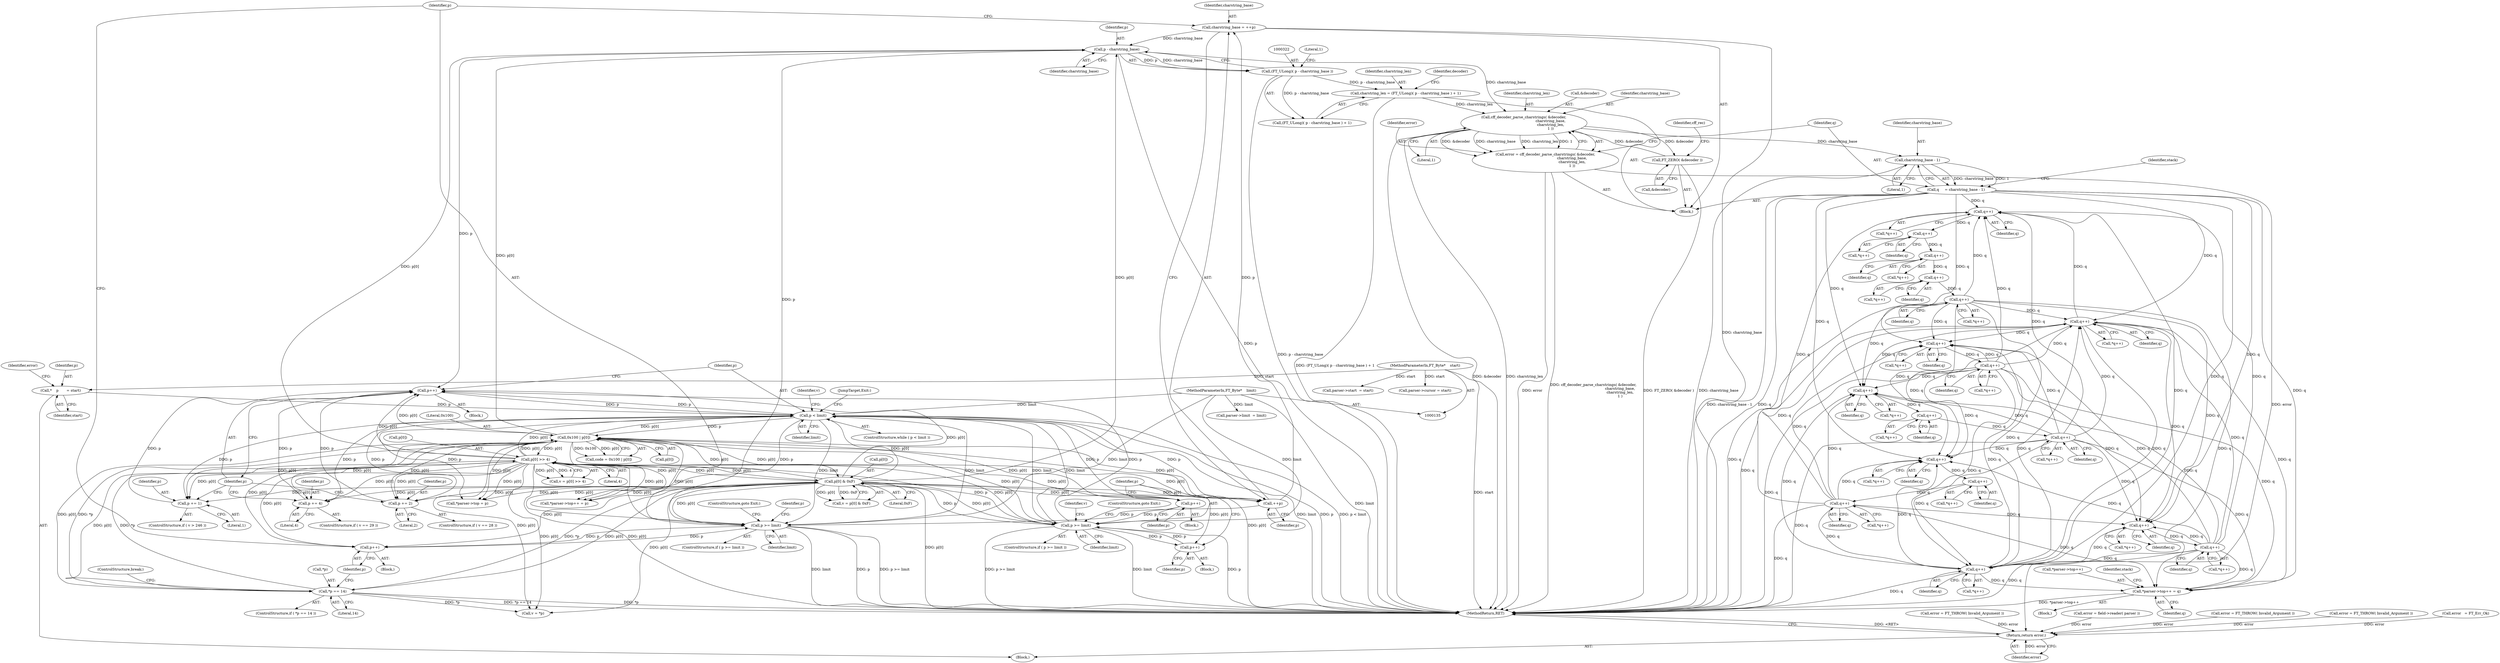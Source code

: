 digraph "0_savannah_beecf80a6deecbaf5d264d4f864451bde4fe98b8@integer" {
"1000318" [label="(Call,charstring_len = (FT_ULong)( p - charstring_base ) + 1)"];
"1000321" [label="(Call,(FT_ULong)( p - charstring_base ))"];
"1000323" [label="(Call,p - charstring_base)"];
"1000675" [label="(Call,0x100 | p[0])"];
"1000239" [label="(Call,p[0] >> 4)"];
"1000251" [label="(Call,p[0] & 0xF)"];
"1000233" [label="(Call,p >= limit)"];
"1000261" [label="(Call,p++)"];
"1000228" [label="(Call,p++)"];
"1000179" [label="(Call,p < limit)"];
"1000141" [label="(Call,*    p       = start)"];
"1000137" [label="(MethodParameterIn,FT_Byte*    start)"];
"1000988" [label="(Call,p++)"];
"1000284" [label="(Call,p += 1)"];
"1000268" [label="(Call,p += 2)"];
"1000276" [label="(Call,p += 4)"];
"1000306" [label="(Call,p >= limit)"];
"1000301" [label="(Call,++p)"];
"1000316" [label="(Call,p++)"];
"1000138" [label="(MethodParameterIn,FT_Byte*    limit)"];
"1000311" [label="(Call,*p == 14)"];
"1000299" [label="(Call,charstring_base = ++p)"];
"1000363" [label="(Call,cff_decoder_parse_charstrings( &decoder,\n                                               charstring_base,\n                                               charstring_len,\n                                               1 ))"];
"1000327" [label="(Call,FT_ZERO( &decoder ))"];
"1000361" [label="(Call,error = cff_decoder_parse_charstrings( &decoder,\n                                               charstring_base,\n                                               charstring_len,\n                                               1 ))"];
"1000991" [label="(Return,return error;)"];
"1000371" [label="(Call,charstring_base - 1)"];
"1000369" [label="(Call,q     = charstring_base - 1)"];
"1000403" [label="(Call,*parser->top++ = q)"];
"1000452" [label="(Call,q++)"];
"1000457" [label="(Call,q++)"];
"1000466" [label="(Call,q++)"];
"1000475" [label="(Call,q++)"];
"1000484" [label="(Call,q++)"];
"1000503" [label="(Call,q++)"];
"1000518" [label="(Call,q++)"];
"1000531" [label="(Call,q++)"];
"1000550" [label="(Call,q++)"];
"1000555" [label="(Call,q++)"];
"1000564" [label="(Call,q++)"];
"1000579" [label="(Call,q++)"];
"1000594" [label="(Call,q++)"];
"1000607" [label="(Call,q++)"];
"1000620" [label="(Call,q++)"];
"1000625" [label="(Call,q++)"];
"1000634" [label="(Call,q++)"];
"1000990" [label="(JumpTarget,Exit:)"];
"1000243" [label="(Literal,4)"];
"1000231" [label="(Block,)"];
"1000269" [label="(Identifier,p)"];
"1000229" [label="(Identifier,p)"];
"1000321" [label="(Call,(FT_ULong)( p - charstring_base ))"];
"1000332" [label="(Identifier,cff_rec)"];
"1000452" [label="(Call,q++)"];
"1000284" [label="(Call,p += 1)"];
"1000314" [label="(Literal,14)"];
"1000554" [label="(Call,*q++)"];
"1000659" [label="(Call,*parser->top = p)"];
"1000249" [label="(Call,v = p[0] & 0xF)"];
"1000262" [label="(Identifier,p)"];
"1000484" [label="(Call,q++)"];
"1000404" [label="(Call,*parser->top++)"];
"1000994" [label="(Call,error = FT_THROW( Invalid_Argument ))"];
"1000966" [label="(Call,error = field->reader( parser ))"];
"1000178" [label="(ControlStructure,while ( p < limit ))"];
"1000278" [label="(Literal,4)"];
"1000413" [label="(Identifier,stack)"];
"1000580" [label="(Identifier,q)"];
"1000518" [label="(Call,q++)"];
"1000137" [label="(MethodParameterIn,FT_Byte*    start)"];
"1001000" [label="(Call,error = FT_THROW( Invalid_Argument ))"];
"1000370" [label="(Identifier,q)"];
"1000305" [label="(ControlStructure,if ( p >= limit ))"];
"1000228" [label="(Call,p++)"];
"1000309" [label="(ControlStructure,goto Exit;)"];
"1000234" [label="(Identifier,p)"];
"1000317" [label="(Identifier,p)"];
"1000620" [label="(Call,q++)"];
"1000319" [label="(Identifier,charstring_len)"];
"1000371" [label="(Call,charstring_base - 1)"];
"1000530" [label="(Call,*q++)"];
"1000550" [label="(Call,q++)"];
"1000316" [label="(Call,p++)"];
"1000311" [label="(Call,*p == 14)"];
"1000146" [label="(Identifier,error)"];
"1000292" [label="(Block,)"];
"1000328" [label="(Call,&decoder)"];
"1000465" [label="(Call,*q++)"];
"1000323" [label="(Call,p - charstring_base)"];
"1000280" [label="(ControlStructure,if ( v > 246 ))"];
"1000310" [label="(ControlStructure,if ( *p == 14 ))"];
"1000403" [label="(Call,*parser->top++ = q)"];
"1000179" [label="(Call,p < limit)"];
"1000227" [label="(Block,)"];
"1000329" [label="(Identifier,decoder)"];
"1001011" [label="(MethodReturn,RET)"];
"1000474" [label="(Call,*q++)"];
"1000180" [label="(Identifier,p)"];
"1000626" [label="(Identifier,q)"];
"1000676" [label="(Literal,0x100)"];
"1000635" [label="(Identifier,q)"];
"1000173" [label="(Call,parser->cursor = start)"];
"1000325" [label="(Identifier,charstring_base)"];
"1000992" [label="(Identifier,error)"];
"1000451" [label="(Call,*q++)"];
"1000313" [label="(Identifier,p)"];
"1000519" [label="(Identifier,q)"];
"1000466" [label="(Call,q++)"];
"1000634" [label="(Call,q++)"];
"1000551" [label="(Identifier,q)"];
"1000476" [label="(Identifier,q)"];
"1000555" [label="(Call,q++)"];
"1000264" [label="(ControlStructure,if ( v == 28 ))"];
"1000633" [label="(Call,*q++)"];
"1001006" [label="(Call,error = FT_THROW( Invalid_Argument ))"];
"1000621" [label="(Identifier,q)"];
"1000261" [label="(Call,p++)"];
"1000138" [label="(MethodParameterIn,FT_Byte*    limit)"];
"1000607" [label="(Call,q++)"];
"1000304" [label="(Block,)"];
"1000143" [label="(Identifier,start)"];
"1000302" [label="(Identifier,p)"];
"1000606" [label="(Call,*q++)"];
"1000308" [label="(Identifier,limit)"];
"1000216" [label="(Call,*parser->top++ = p)"];
"1000285" [label="(Identifier,p)"];
"1000475" [label="(Call,q++)"];
"1000184" [label="(Call,v = *p)"];
"1000238" [label="(Identifier,v)"];
"1000367" [label="(Identifier,charstring_len)"];
"1000141" [label="(Call,*    p       = start)"];
"1000277" [label="(Identifier,p)"];
"1000504" [label="(Identifier,q)"];
"1000988" [label="(Call,p++)"];
"1000624" [label="(Call,*q++)"];
"1000268" [label="(Call,p += 2)"];
"1000532" [label="(Identifier,q)"];
"1000301" [label="(Call,++p)"];
"1000139" [label="(Block,)"];
"1000232" [label="(ControlStructure,if ( p >= limit ))"];
"1000251" [label="(Call,p[0] & 0xF)"];
"1000307" [label="(Identifier,p)"];
"1000318" [label="(Call,charstring_len = (FT_ULong)( p - charstring_base ) + 1)"];
"1000324" [label="(Identifier,p)"];
"1000563" [label="(Call,*q++)"];
"1000270" [label="(Literal,2)"];
"1000233" [label="(Call,p >= limit)"];
"1000375" [label="(Identifier,stack)"];
"1000363" [label="(Call,cff_decoder_parse_charstrings( &decoder,\n                                               charstring_base,\n                                               charstring_len,\n                                               1 ))"];
"1000457" [label="(Call,q++)"];
"1000458" [label="(Identifier,q)"];
"1000565" [label="(Identifier,q)"];
"1000456" [label="(Call,*q++)"];
"1000385" [label="(Block,)"];
"1000364" [label="(Call,&decoder)"];
"1000315" [label="(ControlStructure,break;)"];
"1000991" [label="(Return,return error;)"];
"1000306" [label="(Call,p >= limit)"];
"1000362" [label="(Identifier,error)"];
"1000366" [label="(Identifier,charstring_base)"];
"1000595" [label="(Identifier,q)"];
"1000326" [label="(Literal,1)"];
"1000368" [label="(Literal,1)"];
"1000453" [label="(Identifier,q)"];
"1000549" [label="(Call,*q++)"];
"1000619" [label="(Call,*q++)"];
"1000185" [label="(Identifier,v)"];
"1000556" [label="(Identifier,q)"];
"1000239" [label="(Call,p[0] >> 4)"];
"1000608" [label="(Identifier,q)"];
"1000168" [label="(Call,parser->limit  = limit)"];
"1000182" [label="(Block,)"];
"1000272" [label="(ControlStructure,if ( v == 29 ))"];
"1000300" [label="(Identifier,charstring_base)"];
"1000531" [label="(Call,q++)"];
"1000276" [label="(Call,p += 4)"];
"1000299" [label="(Call,charstring_base = ++p)"];
"1000373" [label="(Literal,1)"];
"1000237" [label="(Call,v = p[0] >> 4)"];
"1000593" [label="(Call,*q++)"];
"1000235" [label="(Identifier,limit)"];
"1000145" [label="(Call,error   = FT_Err_Ok)"];
"1000485" [label="(Identifier,q)"];
"1000327" [label="(Call,FT_ZERO( &decoder ))"];
"1000286" [label="(Literal,1)"];
"1000252" [label="(Call,p[0])"];
"1000502" [label="(Call,*q++)"];
"1000361" [label="(Call,error = cff_decoder_parse_charstrings( &decoder,\n                                               charstring_base,\n                                               charstring_len,\n                                               1 ))"];
"1000564" [label="(Call,q++)"];
"1000579" [label="(Call,q++)"];
"1000517" [label="(Call,*q++)"];
"1000677" [label="(Call,p[0])"];
"1000369" [label="(Call,q     = charstring_base - 1)"];
"1000181" [label="(Identifier,limit)"];
"1000594" [label="(Call,q++)"];
"1000673" [label="(Call,code = 0x100 | p[0])"];
"1000372" [label="(Identifier,charstring_base)"];
"1000503" [label="(Call,q++)"];
"1000236" [label="(ControlStructure,goto Exit;)"];
"1000240" [label="(Call,p[0])"];
"1000312" [label="(Call,*p)"];
"1000467" [label="(Identifier,q)"];
"1000483" [label="(Call,*q++)"];
"1000142" [label="(Identifier,p)"];
"1000989" [label="(Identifier,p)"];
"1000625" [label="(Call,q++)"];
"1000578" [label="(Call,*q++)"];
"1000409" [label="(Identifier,q)"];
"1000320" [label="(Call,(FT_ULong)( p - charstring_base ) + 1)"];
"1000255" [label="(Literal,0xF)"];
"1000675" [label="(Call,0x100 | p[0])"];
"1000163" [label="(Call,parser->start  = start)"];
"1000318" -> "1000292"  [label="AST: "];
"1000318" -> "1000320"  [label="CFG: "];
"1000319" -> "1000318"  [label="AST: "];
"1000320" -> "1000318"  [label="AST: "];
"1000329" -> "1000318"  [label="CFG: "];
"1000318" -> "1001011"  [label="DDG: (FT_ULong)( p - charstring_base ) + 1"];
"1000321" -> "1000318"  [label="DDG: p - charstring_base"];
"1000318" -> "1000363"  [label="DDG: charstring_len"];
"1000321" -> "1000320"  [label="AST: "];
"1000321" -> "1000323"  [label="CFG: "];
"1000322" -> "1000321"  [label="AST: "];
"1000323" -> "1000321"  [label="AST: "];
"1000326" -> "1000321"  [label="CFG: "];
"1000321" -> "1001011"  [label="DDG: p - charstring_base"];
"1000321" -> "1000320"  [label="DDG: p - charstring_base"];
"1000323" -> "1000321"  [label="DDG: p"];
"1000323" -> "1000321"  [label="DDG: charstring_base"];
"1000323" -> "1000325"  [label="CFG: "];
"1000324" -> "1000323"  [label="AST: "];
"1000325" -> "1000323"  [label="AST: "];
"1000323" -> "1001011"  [label="DDG: p"];
"1000675" -> "1000323"  [label="DDG: p[0]"];
"1000239" -> "1000323"  [label="DDG: p[0]"];
"1000306" -> "1000323"  [label="DDG: p"];
"1000251" -> "1000323"  [label="DDG: p[0]"];
"1000299" -> "1000323"  [label="DDG: charstring_base"];
"1000323" -> "1000363"  [label="DDG: charstring_base"];
"1000323" -> "1000988"  [label="DDG: p"];
"1000675" -> "1000673"  [label="AST: "];
"1000675" -> "1000677"  [label="CFG: "];
"1000676" -> "1000675"  [label="AST: "];
"1000677" -> "1000675"  [label="AST: "];
"1000673" -> "1000675"  [label="CFG: "];
"1000675" -> "1001011"  [label="DDG: p[0]"];
"1000675" -> "1000179"  [label="DDG: p[0]"];
"1000675" -> "1000184"  [label="DDG: p[0]"];
"1000675" -> "1000216"  [label="DDG: p[0]"];
"1000675" -> "1000228"  [label="DDG: p[0]"];
"1000675" -> "1000233"  [label="DDG: p[0]"];
"1000675" -> "1000239"  [label="DDG: p[0]"];
"1000675" -> "1000251"  [label="DDG: p[0]"];
"1000675" -> "1000268"  [label="DDG: p[0]"];
"1000675" -> "1000276"  [label="DDG: p[0]"];
"1000675" -> "1000284"  [label="DDG: p[0]"];
"1000675" -> "1000301"  [label="DDG: p[0]"];
"1000675" -> "1000306"  [label="DDG: p[0]"];
"1000675" -> "1000311"  [label="DDG: p[0]"];
"1000675" -> "1000316"  [label="DDG: p[0]"];
"1000675" -> "1000659"  [label="DDG: p[0]"];
"1000675" -> "1000673"  [label="DDG: 0x100"];
"1000675" -> "1000673"  [label="DDG: p[0]"];
"1000239" -> "1000675"  [label="DDG: p[0]"];
"1000251" -> "1000675"  [label="DDG: p[0]"];
"1000311" -> "1000675"  [label="DDG: *p"];
"1000179" -> "1000675"  [label="DDG: p"];
"1000675" -> "1000988"  [label="DDG: p[0]"];
"1000239" -> "1000237"  [label="AST: "];
"1000239" -> "1000243"  [label="CFG: "];
"1000240" -> "1000239"  [label="AST: "];
"1000243" -> "1000239"  [label="AST: "];
"1000237" -> "1000239"  [label="CFG: "];
"1000239" -> "1001011"  [label="DDG: p[0]"];
"1000239" -> "1000179"  [label="DDG: p[0]"];
"1000239" -> "1000184"  [label="DDG: p[0]"];
"1000239" -> "1000216"  [label="DDG: p[0]"];
"1000239" -> "1000228"  [label="DDG: p[0]"];
"1000239" -> "1000233"  [label="DDG: p[0]"];
"1000239" -> "1000237"  [label="DDG: p[0]"];
"1000239" -> "1000237"  [label="DDG: 4"];
"1000251" -> "1000239"  [label="DDG: p[0]"];
"1000233" -> "1000239"  [label="DDG: p"];
"1000311" -> "1000239"  [label="DDG: *p"];
"1000239" -> "1000251"  [label="DDG: p[0]"];
"1000239" -> "1000268"  [label="DDG: p[0]"];
"1000239" -> "1000276"  [label="DDG: p[0]"];
"1000239" -> "1000284"  [label="DDG: p[0]"];
"1000239" -> "1000301"  [label="DDG: p[0]"];
"1000239" -> "1000306"  [label="DDG: p[0]"];
"1000239" -> "1000311"  [label="DDG: p[0]"];
"1000239" -> "1000316"  [label="DDG: p[0]"];
"1000239" -> "1000659"  [label="DDG: p[0]"];
"1000239" -> "1000988"  [label="DDG: p[0]"];
"1000251" -> "1000249"  [label="AST: "];
"1000251" -> "1000255"  [label="CFG: "];
"1000252" -> "1000251"  [label="AST: "];
"1000255" -> "1000251"  [label="AST: "];
"1000249" -> "1000251"  [label="CFG: "];
"1000251" -> "1001011"  [label="DDG: p[0]"];
"1000251" -> "1000179"  [label="DDG: p[0]"];
"1000251" -> "1000184"  [label="DDG: p[0]"];
"1000251" -> "1000216"  [label="DDG: p[0]"];
"1000251" -> "1000228"  [label="DDG: p[0]"];
"1000251" -> "1000233"  [label="DDG: p[0]"];
"1000251" -> "1000249"  [label="DDG: p[0]"];
"1000251" -> "1000249"  [label="DDG: 0xF"];
"1000233" -> "1000251"  [label="DDG: p"];
"1000311" -> "1000251"  [label="DDG: *p"];
"1000251" -> "1000261"  [label="DDG: p[0]"];
"1000251" -> "1000268"  [label="DDG: p[0]"];
"1000251" -> "1000276"  [label="DDG: p[0]"];
"1000251" -> "1000284"  [label="DDG: p[0]"];
"1000251" -> "1000301"  [label="DDG: p[0]"];
"1000251" -> "1000306"  [label="DDG: p[0]"];
"1000251" -> "1000311"  [label="DDG: p[0]"];
"1000251" -> "1000316"  [label="DDG: p[0]"];
"1000251" -> "1000659"  [label="DDG: p[0]"];
"1000251" -> "1000988"  [label="DDG: p[0]"];
"1000233" -> "1000232"  [label="AST: "];
"1000233" -> "1000235"  [label="CFG: "];
"1000234" -> "1000233"  [label="AST: "];
"1000235" -> "1000233"  [label="AST: "];
"1000236" -> "1000233"  [label="CFG: "];
"1000238" -> "1000233"  [label="CFG: "];
"1000233" -> "1001011"  [label="DDG: p >= limit"];
"1000233" -> "1001011"  [label="DDG: limit"];
"1000233" -> "1001011"  [label="DDG: p"];
"1000233" -> "1000179"  [label="DDG: limit"];
"1000261" -> "1000233"  [label="DDG: p"];
"1000228" -> "1000233"  [label="DDG: p"];
"1000179" -> "1000233"  [label="DDG: limit"];
"1000138" -> "1000233"  [label="DDG: limit"];
"1000233" -> "1000261"  [label="DDG: p"];
"1000233" -> "1000988"  [label="DDG: p"];
"1000261" -> "1000231"  [label="AST: "];
"1000261" -> "1000262"  [label="CFG: "];
"1000262" -> "1000261"  [label="AST: "];
"1000234" -> "1000261"  [label="CFG: "];
"1000228" -> "1000227"  [label="AST: "];
"1000228" -> "1000229"  [label="CFG: "];
"1000229" -> "1000228"  [label="AST: "];
"1000234" -> "1000228"  [label="CFG: "];
"1000179" -> "1000228"  [label="DDG: p"];
"1000179" -> "1000178"  [label="AST: "];
"1000179" -> "1000181"  [label="CFG: "];
"1000180" -> "1000179"  [label="AST: "];
"1000181" -> "1000179"  [label="AST: "];
"1000185" -> "1000179"  [label="CFG: "];
"1000990" -> "1000179"  [label="CFG: "];
"1000179" -> "1001011"  [label="DDG: p < limit"];
"1000179" -> "1001011"  [label="DDG: limit"];
"1000179" -> "1001011"  [label="DDG: p"];
"1000141" -> "1000179"  [label="DDG: p"];
"1000988" -> "1000179"  [label="DDG: p"];
"1000306" -> "1000179"  [label="DDG: limit"];
"1000138" -> "1000179"  [label="DDG: limit"];
"1000179" -> "1000216"  [label="DDG: p"];
"1000179" -> "1000268"  [label="DDG: p"];
"1000179" -> "1000276"  [label="DDG: p"];
"1000179" -> "1000284"  [label="DDG: p"];
"1000179" -> "1000301"  [label="DDG: p"];
"1000179" -> "1000306"  [label="DDG: limit"];
"1000179" -> "1000659"  [label="DDG: p"];
"1000179" -> "1000988"  [label="DDG: p"];
"1000141" -> "1000139"  [label="AST: "];
"1000141" -> "1000143"  [label="CFG: "];
"1000142" -> "1000141"  [label="AST: "];
"1000143" -> "1000141"  [label="AST: "];
"1000146" -> "1000141"  [label="CFG: "];
"1000137" -> "1000141"  [label="DDG: start"];
"1000137" -> "1000135"  [label="AST: "];
"1000137" -> "1001011"  [label="DDG: start"];
"1000137" -> "1000163"  [label="DDG: start"];
"1000137" -> "1000173"  [label="DDG: start"];
"1000988" -> "1000182"  [label="AST: "];
"1000988" -> "1000989"  [label="CFG: "];
"1000989" -> "1000988"  [label="AST: "];
"1000180" -> "1000988"  [label="CFG: "];
"1000284" -> "1000988"  [label="DDG: p"];
"1000268" -> "1000988"  [label="DDG: p"];
"1000276" -> "1000988"  [label="DDG: p"];
"1000284" -> "1000280"  [label="AST: "];
"1000284" -> "1000286"  [label="CFG: "];
"1000285" -> "1000284"  [label="AST: "];
"1000286" -> "1000284"  [label="AST: "];
"1000989" -> "1000284"  [label="CFG: "];
"1000268" -> "1000264"  [label="AST: "];
"1000268" -> "1000270"  [label="CFG: "];
"1000269" -> "1000268"  [label="AST: "];
"1000270" -> "1000268"  [label="AST: "];
"1000989" -> "1000268"  [label="CFG: "];
"1000276" -> "1000272"  [label="AST: "];
"1000276" -> "1000278"  [label="CFG: "];
"1000277" -> "1000276"  [label="AST: "];
"1000278" -> "1000276"  [label="AST: "];
"1000989" -> "1000276"  [label="CFG: "];
"1000306" -> "1000305"  [label="AST: "];
"1000306" -> "1000308"  [label="CFG: "];
"1000307" -> "1000306"  [label="AST: "];
"1000308" -> "1000306"  [label="AST: "];
"1000309" -> "1000306"  [label="CFG: "];
"1000313" -> "1000306"  [label="CFG: "];
"1000306" -> "1001011"  [label="DDG: p"];
"1000306" -> "1001011"  [label="DDG: p >= limit"];
"1000306" -> "1001011"  [label="DDG: limit"];
"1000301" -> "1000306"  [label="DDG: p"];
"1000316" -> "1000306"  [label="DDG: p"];
"1000138" -> "1000306"  [label="DDG: limit"];
"1000306" -> "1000316"  [label="DDG: p"];
"1000301" -> "1000299"  [label="AST: "];
"1000301" -> "1000302"  [label="CFG: "];
"1000302" -> "1000301"  [label="AST: "];
"1000299" -> "1000301"  [label="CFG: "];
"1000301" -> "1000299"  [label="DDG: p"];
"1000316" -> "1000304"  [label="AST: "];
"1000316" -> "1000317"  [label="CFG: "];
"1000317" -> "1000316"  [label="AST: "];
"1000307" -> "1000316"  [label="CFG: "];
"1000138" -> "1000135"  [label="AST: "];
"1000138" -> "1001011"  [label="DDG: limit"];
"1000138" -> "1000168"  [label="DDG: limit"];
"1000311" -> "1000310"  [label="AST: "];
"1000311" -> "1000314"  [label="CFG: "];
"1000312" -> "1000311"  [label="AST: "];
"1000314" -> "1000311"  [label="AST: "];
"1000315" -> "1000311"  [label="CFG: "];
"1000317" -> "1000311"  [label="CFG: "];
"1000311" -> "1001011"  [label="DDG: *p"];
"1000311" -> "1001011"  [label="DDG: *p == 14"];
"1000311" -> "1000184"  [label="DDG: *p"];
"1000299" -> "1000292"  [label="AST: "];
"1000300" -> "1000299"  [label="AST: "];
"1000307" -> "1000299"  [label="CFG: "];
"1000299" -> "1001011"  [label="DDG: charstring_base"];
"1000363" -> "1000361"  [label="AST: "];
"1000363" -> "1000368"  [label="CFG: "];
"1000364" -> "1000363"  [label="AST: "];
"1000366" -> "1000363"  [label="AST: "];
"1000367" -> "1000363"  [label="AST: "];
"1000368" -> "1000363"  [label="AST: "];
"1000361" -> "1000363"  [label="CFG: "];
"1000363" -> "1001011"  [label="DDG: &decoder"];
"1000363" -> "1001011"  [label="DDG: charstring_len"];
"1000363" -> "1000327"  [label="DDG: &decoder"];
"1000363" -> "1000361"  [label="DDG: &decoder"];
"1000363" -> "1000361"  [label="DDG: charstring_base"];
"1000363" -> "1000361"  [label="DDG: charstring_len"];
"1000363" -> "1000361"  [label="DDG: 1"];
"1000327" -> "1000363"  [label="DDG: &decoder"];
"1000363" -> "1000371"  [label="DDG: charstring_base"];
"1000327" -> "1000292"  [label="AST: "];
"1000327" -> "1000328"  [label="CFG: "];
"1000328" -> "1000327"  [label="AST: "];
"1000332" -> "1000327"  [label="CFG: "];
"1000327" -> "1001011"  [label="DDG: FT_ZERO( &decoder )"];
"1000361" -> "1000292"  [label="AST: "];
"1000362" -> "1000361"  [label="AST: "];
"1000370" -> "1000361"  [label="CFG: "];
"1000361" -> "1001011"  [label="DDG: error"];
"1000361" -> "1001011"  [label="DDG: cff_decoder_parse_charstrings( &decoder,\n                                               charstring_base,\n                                               charstring_len,\n                                               1 )"];
"1000361" -> "1000991"  [label="DDG: error"];
"1000991" -> "1000139"  [label="AST: "];
"1000991" -> "1000992"  [label="CFG: "];
"1000992" -> "1000991"  [label="AST: "];
"1001011" -> "1000991"  [label="CFG: "];
"1000991" -> "1001011"  [label="DDG: <RET>"];
"1000992" -> "1000991"  [label="DDG: error"];
"1001006" -> "1000991"  [label="DDG: error"];
"1000966" -> "1000991"  [label="DDG: error"];
"1001000" -> "1000991"  [label="DDG: error"];
"1000145" -> "1000991"  [label="DDG: error"];
"1000994" -> "1000991"  [label="DDG: error"];
"1000371" -> "1000369"  [label="AST: "];
"1000371" -> "1000373"  [label="CFG: "];
"1000372" -> "1000371"  [label="AST: "];
"1000373" -> "1000371"  [label="AST: "];
"1000369" -> "1000371"  [label="CFG: "];
"1000371" -> "1001011"  [label="DDG: charstring_base"];
"1000371" -> "1000369"  [label="DDG: charstring_base"];
"1000371" -> "1000369"  [label="DDG: 1"];
"1000369" -> "1000292"  [label="AST: "];
"1000370" -> "1000369"  [label="AST: "];
"1000375" -> "1000369"  [label="CFG: "];
"1000369" -> "1001011"  [label="DDG: q"];
"1000369" -> "1001011"  [label="DDG: charstring_base - 1"];
"1000369" -> "1000403"  [label="DDG: q"];
"1000369" -> "1000452"  [label="DDG: q"];
"1000369" -> "1000503"  [label="DDG: q"];
"1000369" -> "1000518"  [label="DDG: q"];
"1000369" -> "1000550"  [label="DDG: q"];
"1000369" -> "1000579"  [label="DDG: q"];
"1000369" -> "1000594"  [label="DDG: q"];
"1000369" -> "1000620"  [label="DDG: q"];
"1000403" -> "1000385"  [label="AST: "];
"1000403" -> "1000409"  [label="CFG: "];
"1000404" -> "1000403"  [label="AST: "];
"1000409" -> "1000403"  [label="AST: "];
"1000413" -> "1000403"  [label="CFG: "];
"1000403" -> "1001011"  [label="DDG: *parser->top++"];
"1000579" -> "1000403"  [label="DDG: q"];
"1000607" -> "1000403"  [label="DDG: q"];
"1000634" -> "1000403"  [label="DDG: q"];
"1000564" -> "1000403"  [label="DDG: q"];
"1000503" -> "1000403"  [label="DDG: q"];
"1000531" -> "1000403"  [label="DDG: q"];
"1000484" -> "1000403"  [label="DDG: q"];
"1000452" -> "1000451"  [label="AST: "];
"1000452" -> "1000453"  [label="CFG: "];
"1000453" -> "1000452"  [label="AST: "];
"1000451" -> "1000452"  [label="CFG: "];
"1000579" -> "1000452"  [label="DDG: q"];
"1000607" -> "1000452"  [label="DDG: q"];
"1000634" -> "1000452"  [label="DDG: q"];
"1000564" -> "1000452"  [label="DDG: q"];
"1000503" -> "1000452"  [label="DDG: q"];
"1000531" -> "1000452"  [label="DDG: q"];
"1000484" -> "1000452"  [label="DDG: q"];
"1000452" -> "1000457"  [label="DDG: q"];
"1000457" -> "1000456"  [label="AST: "];
"1000457" -> "1000458"  [label="CFG: "];
"1000458" -> "1000457"  [label="AST: "];
"1000456" -> "1000457"  [label="CFG: "];
"1000457" -> "1000466"  [label="DDG: q"];
"1000466" -> "1000465"  [label="AST: "];
"1000466" -> "1000467"  [label="CFG: "];
"1000467" -> "1000466"  [label="AST: "];
"1000465" -> "1000466"  [label="CFG: "];
"1000466" -> "1000475"  [label="DDG: q"];
"1000475" -> "1000474"  [label="AST: "];
"1000475" -> "1000476"  [label="CFG: "];
"1000476" -> "1000475"  [label="AST: "];
"1000474" -> "1000475"  [label="CFG: "];
"1000475" -> "1000484"  [label="DDG: q"];
"1000484" -> "1000483"  [label="AST: "];
"1000484" -> "1000485"  [label="CFG: "];
"1000485" -> "1000484"  [label="AST: "];
"1000483" -> "1000484"  [label="CFG: "];
"1000484" -> "1001011"  [label="DDG: q"];
"1000484" -> "1000503"  [label="DDG: q"];
"1000484" -> "1000518"  [label="DDG: q"];
"1000484" -> "1000550"  [label="DDG: q"];
"1000484" -> "1000579"  [label="DDG: q"];
"1000484" -> "1000594"  [label="DDG: q"];
"1000484" -> "1000620"  [label="DDG: q"];
"1000503" -> "1000502"  [label="AST: "];
"1000503" -> "1000504"  [label="CFG: "];
"1000504" -> "1000503"  [label="AST: "];
"1000502" -> "1000503"  [label="CFG: "];
"1000503" -> "1001011"  [label="DDG: q"];
"1000579" -> "1000503"  [label="DDG: q"];
"1000607" -> "1000503"  [label="DDG: q"];
"1000634" -> "1000503"  [label="DDG: q"];
"1000564" -> "1000503"  [label="DDG: q"];
"1000531" -> "1000503"  [label="DDG: q"];
"1000503" -> "1000518"  [label="DDG: q"];
"1000503" -> "1000550"  [label="DDG: q"];
"1000503" -> "1000579"  [label="DDG: q"];
"1000503" -> "1000594"  [label="DDG: q"];
"1000503" -> "1000620"  [label="DDG: q"];
"1000518" -> "1000517"  [label="AST: "];
"1000518" -> "1000519"  [label="CFG: "];
"1000519" -> "1000518"  [label="AST: "];
"1000517" -> "1000518"  [label="CFG: "];
"1000579" -> "1000518"  [label="DDG: q"];
"1000607" -> "1000518"  [label="DDG: q"];
"1000634" -> "1000518"  [label="DDG: q"];
"1000564" -> "1000518"  [label="DDG: q"];
"1000531" -> "1000518"  [label="DDG: q"];
"1000518" -> "1000531"  [label="DDG: q"];
"1000531" -> "1000530"  [label="AST: "];
"1000531" -> "1000532"  [label="CFG: "];
"1000532" -> "1000531"  [label="AST: "];
"1000530" -> "1000531"  [label="CFG: "];
"1000531" -> "1001011"  [label="DDG: q"];
"1000531" -> "1000550"  [label="DDG: q"];
"1000531" -> "1000579"  [label="DDG: q"];
"1000531" -> "1000594"  [label="DDG: q"];
"1000531" -> "1000620"  [label="DDG: q"];
"1000550" -> "1000549"  [label="AST: "];
"1000550" -> "1000551"  [label="CFG: "];
"1000551" -> "1000550"  [label="AST: "];
"1000549" -> "1000550"  [label="CFG: "];
"1000579" -> "1000550"  [label="DDG: q"];
"1000607" -> "1000550"  [label="DDG: q"];
"1000634" -> "1000550"  [label="DDG: q"];
"1000564" -> "1000550"  [label="DDG: q"];
"1000550" -> "1000555"  [label="DDG: q"];
"1000555" -> "1000554"  [label="AST: "];
"1000555" -> "1000556"  [label="CFG: "];
"1000556" -> "1000555"  [label="AST: "];
"1000554" -> "1000555"  [label="CFG: "];
"1000555" -> "1000564"  [label="DDG: q"];
"1000564" -> "1000563"  [label="AST: "];
"1000564" -> "1000565"  [label="CFG: "];
"1000565" -> "1000564"  [label="AST: "];
"1000563" -> "1000564"  [label="CFG: "];
"1000564" -> "1001011"  [label="DDG: q"];
"1000564" -> "1000579"  [label="DDG: q"];
"1000564" -> "1000594"  [label="DDG: q"];
"1000564" -> "1000620"  [label="DDG: q"];
"1000579" -> "1000578"  [label="AST: "];
"1000579" -> "1000580"  [label="CFG: "];
"1000580" -> "1000579"  [label="AST: "];
"1000578" -> "1000579"  [label="CFG: "];
"1000579" -> "1001011"  [label="DDG: q"];
"1000607" -> "1000579"  [label="DDG: q"];
"1000634" -> "1000579"  [label="DDG: q"];
"1000579" -> "1000594"  [label="DDG: q"];
"1000579" -> "1000620"  [label="DDG: q"];
"1000594" -> "1000593"  [label="AST: "];
"1000594" -> "1000595"  [label="CFG: "];
"1000595" -> "1000594"  [label="AST: "];
"1000593" -> "1000594"  [label="CFG: "];
"1000607" -> "1000594"  [label="DDG: q"];
"1000634" -> "1000594"  [label="DDG: q"];
"1000594" -> "1000607"  [label="DDG: q"];
"1000607" -> "1000606"  [label="AST: "];
"1000607" -> "1000608"  [label="CFG: "];
"1000608" -> "1000607"  [label="AST: "];
"1000606" -> "1000607"  [label="CFG: "];
"1000607" -> "1001011"  [label="DDG: q"];
"1000607" -> "1000620"  [label="DDG: q"];
"1000620" -> "1000619"  [label="AST: "];
"1000620" -> "1000621"  [label="CFG: "];
"1000621" -> "1000620"  [label="AST: "];
"1000619" -> "1000620"  [label="CFG: "];
"1000634" -> "1000620"  [label="DDG: q"];
"1000620" -> "1000625"  [label="DDG: q"];
"1000625" -> "1000624"  [label="AST: "];
"1000625" -> "1000626"  [label="CFG: "];
"1000626" -> "1000625"  [label="AST: "];
"1000624" -> "1000625"  [label="CFG: "];
"1000625" -> "1000634"  [label="DDG: q"];
"1000634" -> "1000633"  [label="AST: "];
"1000634" -> "1000635"  [label="CFG: "];
"1000635" -> "1000634"  [label="AST: "];
"1000633" -> "1000634"  [label="CFG: "];
"1000634" -> "1001011"  [label="DDG: q"];
}
